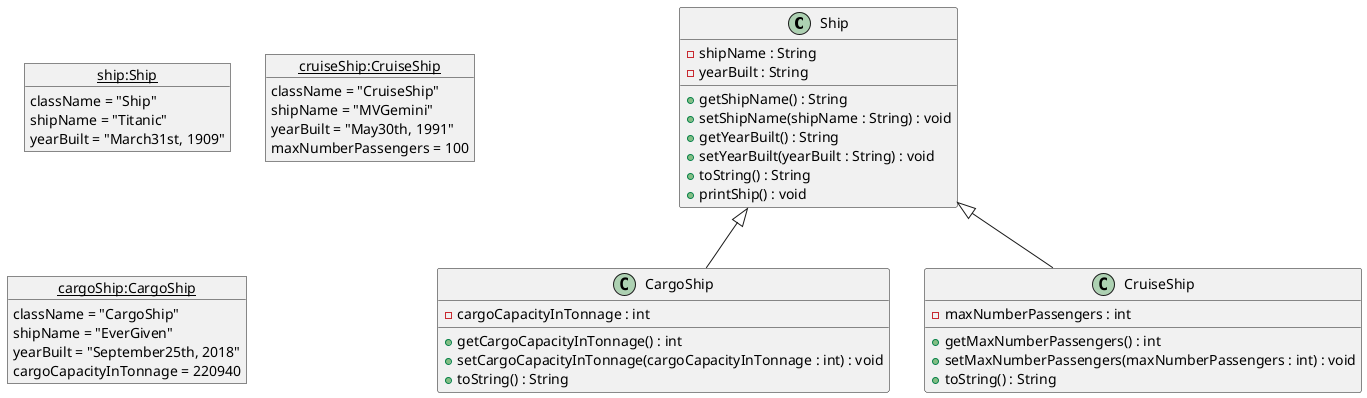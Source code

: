 @startuml
class Ship {
  -shipName : String
  -yearBuilt : String
  +getShipName() : String
  +setShipName(shipName : String) : void
  +getYearBuilt() : String
  +setYearBuilt(yearBuilt : String) : void
  +toString() : String
  +printShip() : void
}

class CargoShip extends Ship {
  -cargoCapacityInTonnage : int
  +getCargoCapacityInTonnage() : int
  +setCargoCapacityInTonnage(cargoCapacityInTonnage : int) : void
  +toString() : String
}

class CruiseShip extends Ship {
  -maxNumberPassengers : int
  +getMaxNumberPassengers() : int
  +setMaxNumberPassengers(maxNumberPassengers : int) : void
  +toString() : String
}

object "<u>ship:Ship</u>" as s{
  className = "Ship"
  shipName = "Titanic"
  yearBuilt = "March31st, 1909"
}

object "<u>cruiseShip:CruiseShip</u>" as crs {
  className = "CruiseShip"
  shipName = "MVGemini"
  yearBuilt = "May30th, 1991"
  maxNumberPassengers = 100
}

object "<u>cargoShip:CargoShip</u>" as cas {
  className = "CargoShip"
  shipName = "EverGiven"
  yearBuilt = "September25th, 2018"
  cargoCapacityInTonnage = 220940
}


@enduml
